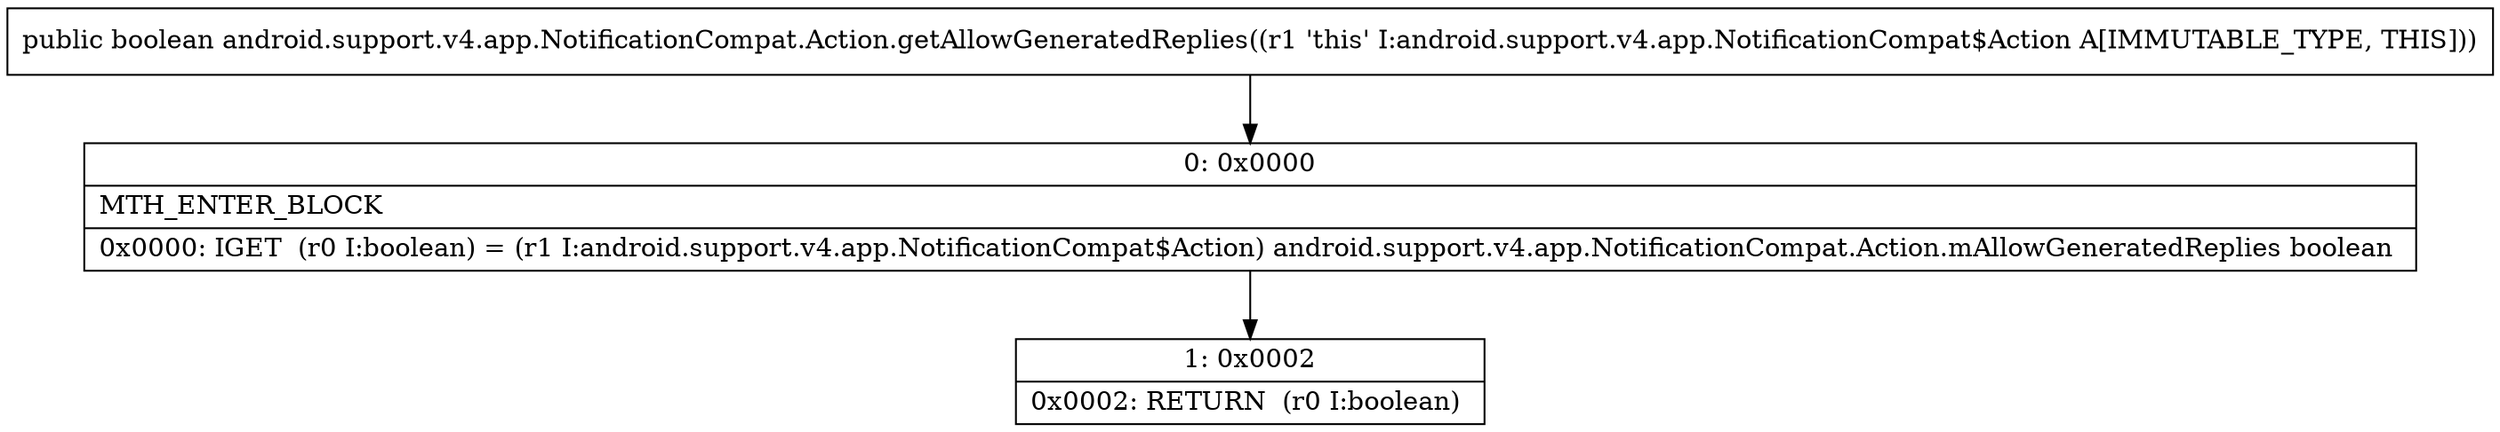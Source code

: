 digraph "CFG forandroid.support.v4.app.NotificationCompat.Action.getAllowGeneratedReplies()Z" {
Node_0 [shape=record,label="{0\:\ 0x0000|MTH_ENTER_BLOCK\l|0x0000: IGET  (r0 I:boolean) = (r1 I:android.support.v4.app.NotificationCompat$Action) android.support.v4.app.NotificationCompat.Action.mAllowGeneratedReplies boolean \l}"];
Node_1 [shape=record,label="{1\:\ 0x0002|0x0002: RETURN  (r0 I:boolean) \l}"];
MethodNode[shape=record,label="{public boolean android.support.v4.app.NotificationCompat.Action.getAllowGeneratedReplies((r1 'this' I:android.support.v4.app.NotificationCompat$Action A[IMMUTABLE_TYPE, THIS])) }"];
MethodNode -> Node_0;
Node_0 -> Node_1;
}

